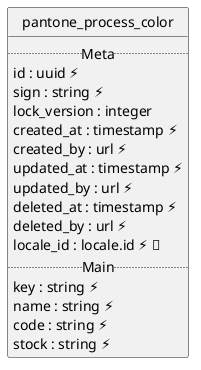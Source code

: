 @startuml uml
skinparam monochrome true
skinparam linetype ortho
hide circle

entity pantone_process_color {
  .. Meta ..
  id : uuid ⚡
  sign : string ⚡
  lock_version : integer
  created_at : timestamp ⚡
  created_by : url ⚡
  updated_at : timestamp ⚡
  updated_by : url ⚡
  deleted_at : timestamp ⚡
  deleted_by : url ⚡
  locale_id : locale.id ⚡ 🔑
  .. Main ..
  key : string ⚡
  name : string ⚡
  code : string ⚡
  stock : string ⚡
}

@enduml
